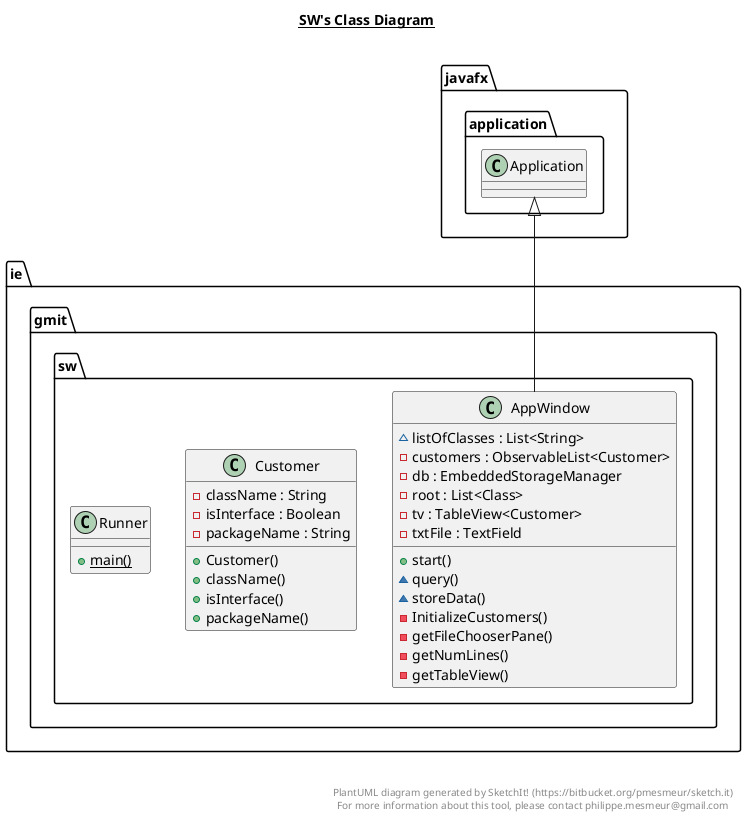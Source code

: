 @startuml

title __SW's Class Diagram__\n


    namespace ie.gmit.sw {
      class ie.gmit.sw.AppWindow {
          ~ listOfClasses : List<String>
          - customers : ObservableList<Customer>
          - db : EmbeddedStorageManager
          - root : List<Class>
          - tv : TableView<Customer>
          - txtFile : TextField
          + start()
          ~ query()
          ~ storeData()
          - InitializeCustomers()
          - getFileChooserPane()
          - getNumLines()
          - getTableView()
      }
    }

  


    namespace ie.gmit.sw {
      class ie.gmit.sw.Customer {
          - className : String
          - isInterface : Boolean
          - packageName : String
          + Customer()
          + className()
          + isInterface()
          + packageName()
      }
    }

  


    namespace ie.gmit.sw {
      class ie.gmit.sw.Runner {
          {static} + main()
      }
    }

  

  ie.gmit.sw.AppWindow -up-|> javafx.application.Application


right footer


PlantUML diagram generated by SketchIt! (https://bitbucket.org/pmesmeur/sketch.it)
For more information about this tool, please contact philippe.mesmeur@gmail.com
endfooter

@enduml
